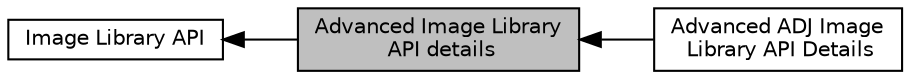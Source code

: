 digraph "Advanced Image Library API details"
{
  bgcolor="transparent";
  edge [fontname="Helvetica",fontsize="10",labelfontname="Helvetica",labelfontsize="10"];
  node [fontname="Helvetica",fontsize="10",shape=box];
  rankdir=LR;
  Node3 [label="Advanced ADJ Image\l Library API Details",height=0.2,width=0.4,color="black",URL="$da/db7/group__img__lib-adj-adv-api-details.html",tooltip="Advanced ADJ Image Library APIs, in file img_customer_interface_arch.h."];
  Node1 [label="Advanced Image Library\l API details",height=0.2,width=0.4,color="black", fillcolor="grey75", style="filled", fontcolor="black",tooltip="Advanced Image Library APIs, in file img_customer_interface_arch.h."];
  Node2 [label="Image Library API",height=0.2,width=0.4,color="black",URL="$d6/dae/group__img__lib-api.html",tooltip="Image Library APIs, in file img_api_arch.h and file img_customer_interface_arch.h."];
  Node2->Node1 [shape=plaintext, dir="back", style="solid"];
  Node1->Node3 [shape=plaintext, dir="back", style="solid"];
}
